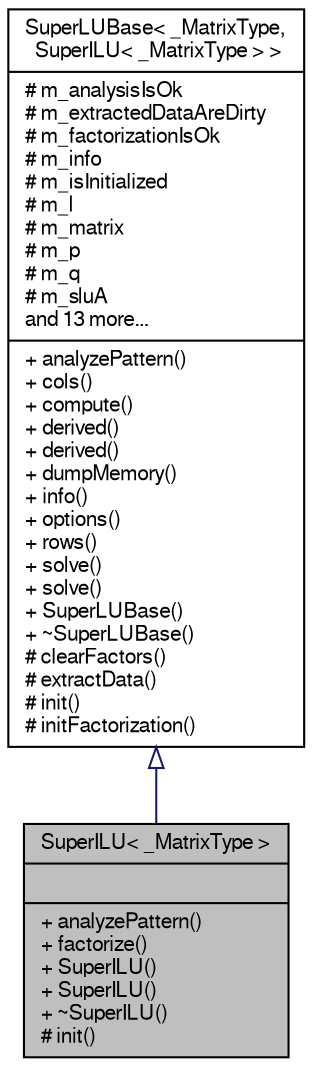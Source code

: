 digraph "SuperILU&lt; _MatrixType &gt;"
{
  edge [fontname="FreeSans",fontsize="10",labelfontname="FreeSans",labelfontsize="10"];
  node [fontname="FreeSans",fontsize="10",shape=record];
  Node1 [label="{SuperILU\< _MatrixType \>\n||+ analyzePattern()\l+ factorize()\l+ SuperILU()\l+ SuperILU()\l+ ~SuperILU()\l# init()\l}",height=0.2,width=0.4,color="black", fillcolor="grey75", style="filled" fontcolor="black"];
  Node2 -> Node1 [dir="back",color="midnightblue",fontsize="10",style="solid",arrowtail="onormal",fontname="FreeSans"];
  Node2 [label="{SuperLUBase\< _MatrixType,\l SuperILU\< _MatrixType \> \>\n|# m_analysisIsOk\l# m_extractedDataAreDirty\l# m_factorizationIsOk\l# m_info\l# m_isInitialized\l# m_l\l# m_matrix\l# m_p\l# m_q\l# m_sluA\land 13 more...\l|+ analyzePattern()\l+ cols()\l+ compute()\l+ derived()\l+ derived()\l+ dumpMemory()\l+ info()\l+ options()\l+ rows()\l+ solve()\l+ solve()\l+ SuperLUBase()\l+ ~SuperLUBase()\l# clearFactors()\l# extractData()\l# init()\l# initFactorization()\l}",height=0.2,width=0.4,color="black", fillcolor="white", style="filled",URL="$classEigen_1_1SuperLUBase.html"];
}
